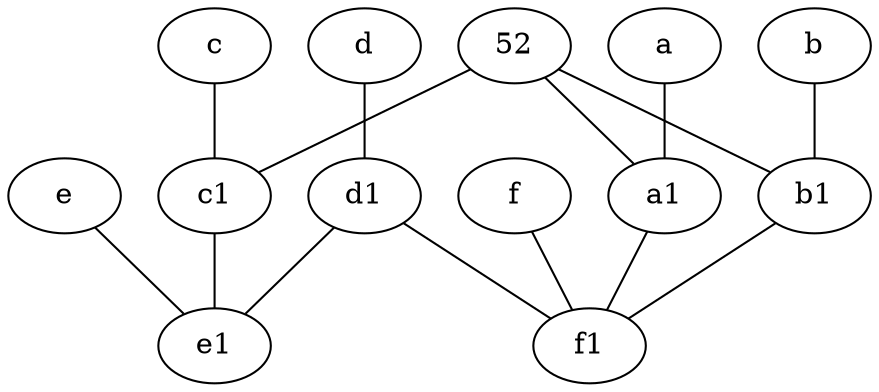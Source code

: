 graph {
	node [labelfontsize=50]
	e1 [labelfontsize=50 pos="7,7!"]
	f [labelfontsize=50 pos="3,9!"]
	d [labelfontsize=50 pos="2,5!"]
	52 [labelfontsize=50]
	f1 [labelfontsize=50 pos="3,8!"]
	a [labelfontsize=50 pos="8,2!"]
	a1 [labelfontsize=50 pos="8,3!"]
	c [labelfontsize=50 pos="4.5,2!"]
	e [labelfontsize=50 pos="7,9!"]
	d1 [labelfontsize=50 pos="3,5!"]
	b1 [labelfontsize=50 pos="9,4!"]
	b [labelfontsize=50 pos="10,4!"]
	c1 [labelfontsize=50 pos="4.5,3!"]
	f -- f1
	52 -- a1
	52 -- c1
	c1 -- e1
	e -- e1
	a -- a1
	a1 -- f1
	d1 -- e1
	b1 -- f1
	52 -- b1
	d1 -- f1
	d -- d1
	c -- c1
	b -- b1
}
